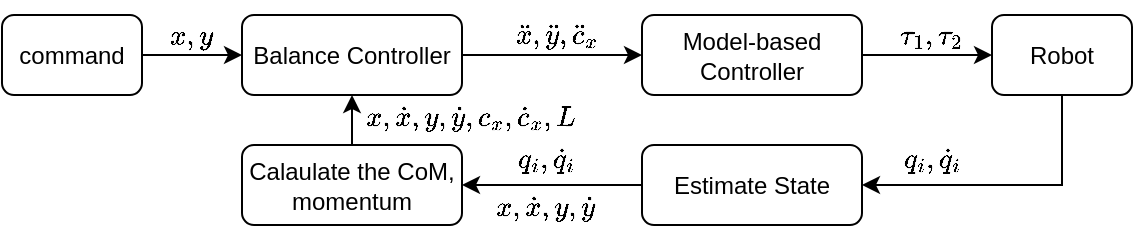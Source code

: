<mxfile version="22.1.0" type="github">
  <diagram name="第 1 页" id="MlkXA7hDsNdLh-0CrnH8">
    <mxGraphModel dx="792" dy="444" grid="1" gridSize="5" guides="1" tooltips="1" connect="1" arrows="1" fold="1" page="1" pageScale="1" pageWidth="827" pageHeight="1169" math="1" shadow="0">
      <root>
        <mxCell id="0" />
        <mxCell id="1" parent="0" />
        <mxCell id="5OwRYkwjaH5BJDgZWQ7X-4" style="edgeStyle=orthogonalEdgeStyle;rounded=0;orthogonalLoop=1;jettySize=auto;html=1;entryX=1;entryY=0.5;entryDx=0;entryDy=0;exitX=0.5;exitY=1;exitDx=0;exitDy=0;" parent="1" source="5OwRYkwjaH5BJDgZWQ7X-2" target="5OwRYkwjaH5BJDgZWQ7X-3" edge="1">
          <mxGeometry relative="1" as="geometry">
            <Array as="points">
              <mxPoint x="655" y="472.5" />
            </Array>
          </mxGeometry>
        </mxCell>
        <mxCell id="5OwRYkwjaH5BJDgZWQ7X-2" value="Robot" style="rounded=1;whiteSpace=wrap;html=1;" parent="1" vertex="1">
          <mxGeometry x="620" y="387.5" width="70" height="40" as="geometry" />
        </mxCell>
        <mxCell id="9J5TrirpkuNCEPzRBUH5-8" style="edgeStyle=orthogonalEdgeStyle;rounded=0;orthogonalLoop=1;jettySize=auto;html=1;exitX=0;exitY=0.5;exitDx=0;exitDy=0;entryX=1;entryY=0.5;entryDx=0;entryDy=0;" parent="1" source="5OwRYkwjaH5BJDgZWQ7X-3" target="9J5TrirpkuNCEPzRBUH5-7" edge="1">
          <mxGeometry relative="1" as="geometry" />
        </mxCell>
        <mxCell id="5OwRYkwjaH5BJDgZWQ7X-3" value="Estimate State" style="rounded=1;whiteSpace=wrap;html=1;" parent="1" vertex="1">
          <mxGeometry x="445" y="452.5" width="110" height="40" as="geometry" />
        </mxCell>
        <mxCell id="5OwRYkwjaH5BJDgZWQ7X-6" value="$$q_{i},\dot{q}_{i}&amp;nbsp; $$" style="text;html=1;strokeColor=none;fillColor=none;align=center;verticalAlign=middle;whiteSpace=wrap;rounded=0;" parent="1" vertex="1">
          <mxGeometry x="540" y="435" width="100" height="50" as="geometry" />
        </mxCell>
        <mxCell id="9J5TrirpkuNCEPzRBUH5-3" style="edgeStyle=orthogonalEdgeStyle;rounded=0;orthogonalLoop=1;jettySize=auto;html=1;" parent="1" source="9J5TrirpkuNCEPzRBUH5-2" target="5OwRYkwjaH5BJDgZWQ7X-2" edge="1">
          <mxGeometry relative="1" as="geometry" />
        </mxCell>
        <mxCell id="9J5TrirpkuNCEPzRBUH5-2" value="Model-based Controller" style="rounded=1;whiteSpace=wrap;html=1;" parent="1" vertex="1">
          <mxGeometry x="445" y="387.5" width="110" height="40" as="geometry" />
        </mxCell>
        <mxCell id="9J5TrirpkuNCEPzRBUH5-4" value="$$\tau_{1}, \tau_{2} $$" style="text;html=1;strokeColor=none;fillColor=none;align=center;verticalAlign=middle;whiteSpace=wrap;rounded=0;" parent="1" vertex="1">
          <mxGeometry x="560" y="382.5" width="60" height="30" as="geometry" />
        </mxCell>
        <mxCell id="9J5TrirpkuNCEPzRBUH5-14" style="edgeStyle=orthogonalEdgeStyle;rounded=0;orthogonalLoop=1;jettySize=auto;html=1;exitX=1;exitY=0.5;exitDx=0;exitDy=0;" parent="1" source="9J5TrirpkuNCEPzRBUH5-5" target="9J5TrirpkuNCEPzRBUH5-13" edge="1">
          <mxGeometry relative="1" as="geometry" />
        </mxCell>
        <mxCell id="9J5TrirpkuNCEPzRBUH5-5" value="command" style="rounded=1;whiteSpace=wrap;html=1;" parent="1" vertex="1">
          <mxGeometry x="125" y="387.5" width="70" height="40" as="geometry" />
        </mxCell>
        <mxCell id="9J5TrirpkuNCEPzRBUH5-15" style="edgeStyle=orthogonalEdgeStyle;rounded=0;orthogonalLoop=1;jettySize=auto;html=1;exitX=0.5;exitY=0;exitDx=0;exitDy=0;entryX=0.5;entryY=1;entryDx=0;entryDy=0;" parent="1" source="9J5TrirpkuNCEPzRBUH5-7" target="9J5TrirpkuNCEPzRBUH5-13" edge="1">
          <mxGeometry relative="1" as="geometry" />
        </mxCell>
        <mxCell id="9J5TrirpkuNCEPzRBUH5-7" value="Calaulate the CoM, momentum" style="rounded=1;whiteSpace=wrap;html=1;" parent="1" vertex="1">
          <mxGeometry x="245" y="452.5" width="110" height="40" as="geometry" />
        </mxCell>
        <mxCell id="9J5TrirpkuNCEPzRBUH5-9" value="$$q_{i},\dot{q}_{i}$$" style="text;html=1;strokeColor=none;fillColor=none;align=center;verticalAlign=middle;whiteSpace=wrap;rounded=0;" parent="1" vertex="1">
          <mxGeometry x="365" y="450" width="65" height="20" as="geometry" />
        </mxCell>
        <mxCell id="9J5TrirpkuNCEPzRBUH5-10" value="&lt;span style=&quot;color: rgb(0, 0, 0); font-family: Helvetica; font-size: 12px; font-style: normal; font-variant-ligatures: normal; font-variant-caps: normal; font-weight: 400; letter-spacing: normal; orphans: 2; text-align: center; text-indent: 0px; text-transform: none; widows: 2; word-spacing: 0px; -webkit-text-stroke-width: 0px; background-color: rgb(251, 251, 251); text-decoration-thickness: initial; text-decoration-style: initial; text-decoration-color: initial; float: none; display: inline !important;&quot;&gt;$$x,\dot{x}, y, \dot{y} $$&lt;/span&gt;" style="text;whiteSpace=wrap;html=1;" parent="1" vertex="1">
          <mxGeometry x="370" y="457.5" width="65" height="35" as="geometry" />
        </mxCell>
        <mxCell id="9J5TrirpkuNCEPzRBUH5-16" style="edgeStyle=orthogonalEdgeStyle;rounded=0;orthogonalLoop=1;jettySize=auto;html=1;exitX=1;exitY=0.5;exitDx=0;exitDy=0;" parent="1" source="9J5TrirpkuNCEPzRBUH5-13" target="9J5TrirpkuNCEPzRBUH5-2" edge="1">
          <mxGeometry relative="1" as="geometry" />
        </mxCell>
        <mxCell id="9J5TrirpkuNCEPzRBUH5-13" value="Balance Controller" style="rounded=1;whiteSpace=wrap;html=1;" parent="1" vertex="1">
          <mxGeometry x="245" y="387.5" width="110" height="40" as="geometry" />
        </mxCell>
        <mxCell id="9J5TrirpkuNCEPzRBUH5-18" value="$$x,y$$" style="text;html=1;strokeColor=none;fillColor=none;align=center;verticalAlign=middle;whiteSpace=wrap;rounded=0;" parent="1" vertex="1">
          <mxGeometry x="190" y="382.5" width="60" height="30" as="geometry" />
        </mxCell>
        <mxCell id="9J5TrirpkuNCEPzRBUH5-19" value="$$\ddot{x},\ddot{y},\ddot{c}_{x}$$" style="text;html=1;strokeColor=none;fillColor=none;align=center;verticalAlign=middle;whiteSpace=wrap;rounded=0;" parent="1" vertex="1">
          <mxGeometry x="360" y="380" width="85" height="35" as="geometry" />
        </mxCell>
        <mxCell id="9J5TrirpkuNCEPzRBUH5-20" value="&lt;span style=&quot;color: rgb(0, 0, 0); font-family: Helvetica; font-size: 12px; font-style: normal; font-variant-ligatures: normal; font-variant-caps: normal; font-weight: 400; letter-spacing: normal; orphans: 2; text-align: center; text-indent: 0px; text-transform: none; widows: 2; word-spacing: 0px; -webkit-text-stroke-width: 0px; background-color: rgb(251, 251, 251); text-decoration-thickness: initial; text-decoration-style: initial; text-decoration-color: initial; float: none; display: inline !important;&quot;&gt;$$x,\dot{x}, y, \dot{y}, c_{x}, \dot{c}_{x}, L&amp;nbsp; $$&lt;/span&gt;" style="text;whiteSpace=wrap;html=1;" parent="1" vertex="1">
          <mxGeometry x="305" y="412.5" width="160" height="35" as="geometry" />
        </mxCell>
      </root>
    </mxGraphModel>
  </diagram>
</mxfile>
